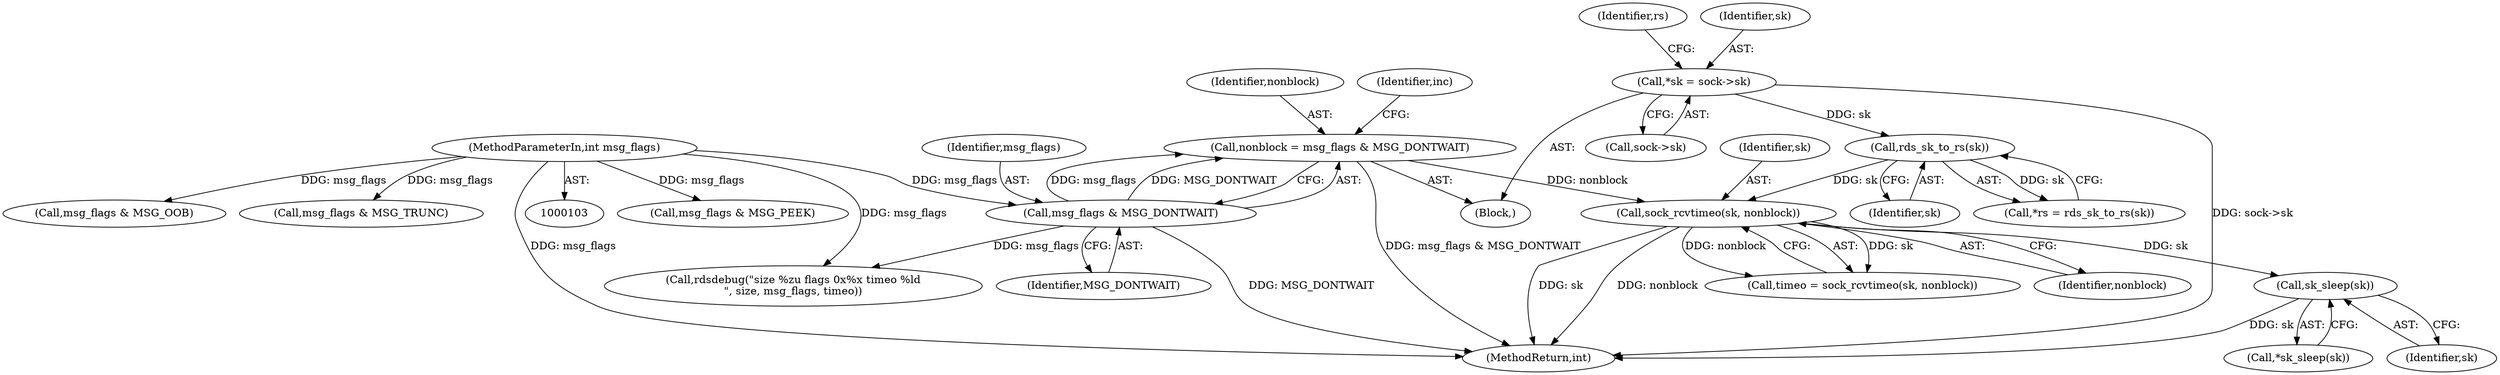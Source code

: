 digraph "0_linux_f3d3342602f8bcbf37d7c46641cb9bca7618eb1c_27@API" {
"1000199" [label="(Call,sk_sleep(sk))"];
"1000139" [label="(Call,sock_rcvtimeo(sk, nonblock))"];
"1000119" [label="(Call,rds_sk_to_rs(sk))"];
"1000111" [label="(Call,*sk = sock->sk)"];
"1000127" [label="(Call,nonblock = msg_flags & MSG_DONTWAIT)"];
"1000129" [label="(Call,msg_flags & MSG_DONTWAIT)"];
"1000108" [label="(MethodParameterIn,int msg_flags)"];
"1000384" [label="(MethodReturn,int)"];
"1000141" [label="(Identifier,nonblock)"];
"1000117" [label="(Call,*rs = rds_sk_to_rs(sk))"];
"1000119" [label="(Call,rds_sk_to_rs(sk))"];
"1000142" [label="(Call,rdsdebug(\"size %zu flags 0x%x timeo %ld\n\", size, msg_flags, timeo))"];
"1000140" [label="(Identifier,sk)"];
"1000200" [label="(Identifier,sk)"];
"1000108" [label="(MethodParameterIn,int msg_flags)"];
"1000118" [label="(Identifier,rs)"];
"1000129" [label="(Call,msg_flags & MSG_DONTWAIT)"];
"1000135" [label="(Identifier,inc)"];
"1000113" [label="(Call,sock->sk)"];
"1000111" [label="(Call,*sk = sock->sk)"];
"1000112" [label="(Identifier,sk)"];
"1000131" [label="(Identifier,MSG_DONTWAIT)"];
"1000198" [label="(Call,*sk_sleep(sk))"];
"1000276" [label="(Call,msg_flags & MSG_PEEK)"];
"1000128" [label="(Identifier,nonblock)"];
"1000199" [label="(Call,sk_sleep(sk))"];
"1000139" [label="(Call,sock_rcvtimeo(sk, nonblock))"];
"1000120" [label="(Identifier,sk)"];
"1000137" [label="(Call,timeo = sock_rcvtimeo(sk, nonblock))"];
"1000127" [label="(Call,nonblock = msg_flags & MSG_DONTWAIT)"];
"1000148" [label="(Call,msg_flags & MSG_OOB)"];
"1000130" [label="(Identifier,msg_flags)"];
"1000299" [label="(Call,msg_flags & MSG_TRUNC)"];
"1000109" [label="(Block,)"];
"1000199" -> "1000198"  [label="AST: "];
"1000199" -> "1000200"  [label="CFG: "];
"1000200" -> "1000199"  [label="AST: "];
"1000198" -> "1000199"  [label="CFG: "];
"1000199" -> "1000384"  [label="DDG: sk"];
"1000139" -> "1000199"  [label="DDG: sk"];
"1000139" -> "1000137"  [label="AST: "];
"1000139" -> "1000141"  [label="CFG: "];
"1000140" -> "1000139"  [label="AST: "];
"1000141" -> "1000139"  [label="AST: "];
"1000137" -> "1000139"  [label="CFG: "];
"1000139" -> "1000384"  [label="DDG: nonblock"];
"1000139" -> "1000384"  [label="DDG: sk"];
"1000139" -> "1000137"  [label="DDG: sk"];
"1000139" -> "1000137"  [label="DDG: nonblock"];
"1000119" -> "1000139"  [label="DDG: sk"];
"1000127" -> "1000139"  [label="DDG: nonblock"];
"1000119" -> "1000117"  [label="AST: "];
"1000119" -> "1000120"  [label="CFG: "];
"1000120" -> "1000119"  [label="AST: "];
"1000117" -> "1000119"  [label="CFG: "];
"1000119" -> "1000117"  [label="DDG: sk"];
"1000111" -> "1000119"  [label="DDG: sk"];
"1000111" -> "1000109"  [label="AST: "];
"1000111" -> "1000113"  [label="CFG: "];
"1000112" -> "1000111"  [label="AST: "];
"1000113" -> "1000111"  [label="AST: "];
"1000118" -> "1000111"  [label="CFG: "];
"1000111" -> "1000384"  [label="DDG: sock->sk"];
"1000127" -> "1000109"  [label="AST: "];
"1000127" -> "1000129"  [label="CFG: "];
"1000128" -> "1000127"  [label="AST: "];
"1000129" -> "1000127"  [label="AST: "];
"1000135" -> "1000127"  [label="CFG: "];
"1000127" -> "1000384"  [label="DDG: msg_flags & MSG_DONTWAIT"];
"1000129" -> "1000127"  [label="DDG: msg_flags"];
"1000129" -> "1000127"  [label="DDG: MSG_DONTWAIT"];
"1000129" -> "1000131"  [label="CFG: "];
"1000130" -> "1000129"  [label="AST: "];
"1000131" -> "1000129"  [label="AST: "];
"1000129" -> "1000384"  [label="DDG: MSG_DONTWAIT"];
"1000108" -> "1000129"  [label="DDG: msg_flags"];
"1000129" -> "1000142"  [label="DDG: msg_flags"];
"1000108" -> "1000103"  [label="AST: "];
"1000108" -> "1000384"  [label="DDG: msg_flags"];
"1000108" -> "1000142"  [label="DDG: msg_flags"];
"1000108" -> "1000148"  [label="DDG: msg_flags"];
"1000108" -> "1000276"  [label="DDG: msg_flags"];
"1000108" -> "1000299"  [label="DDG: msg_flags"];
}
